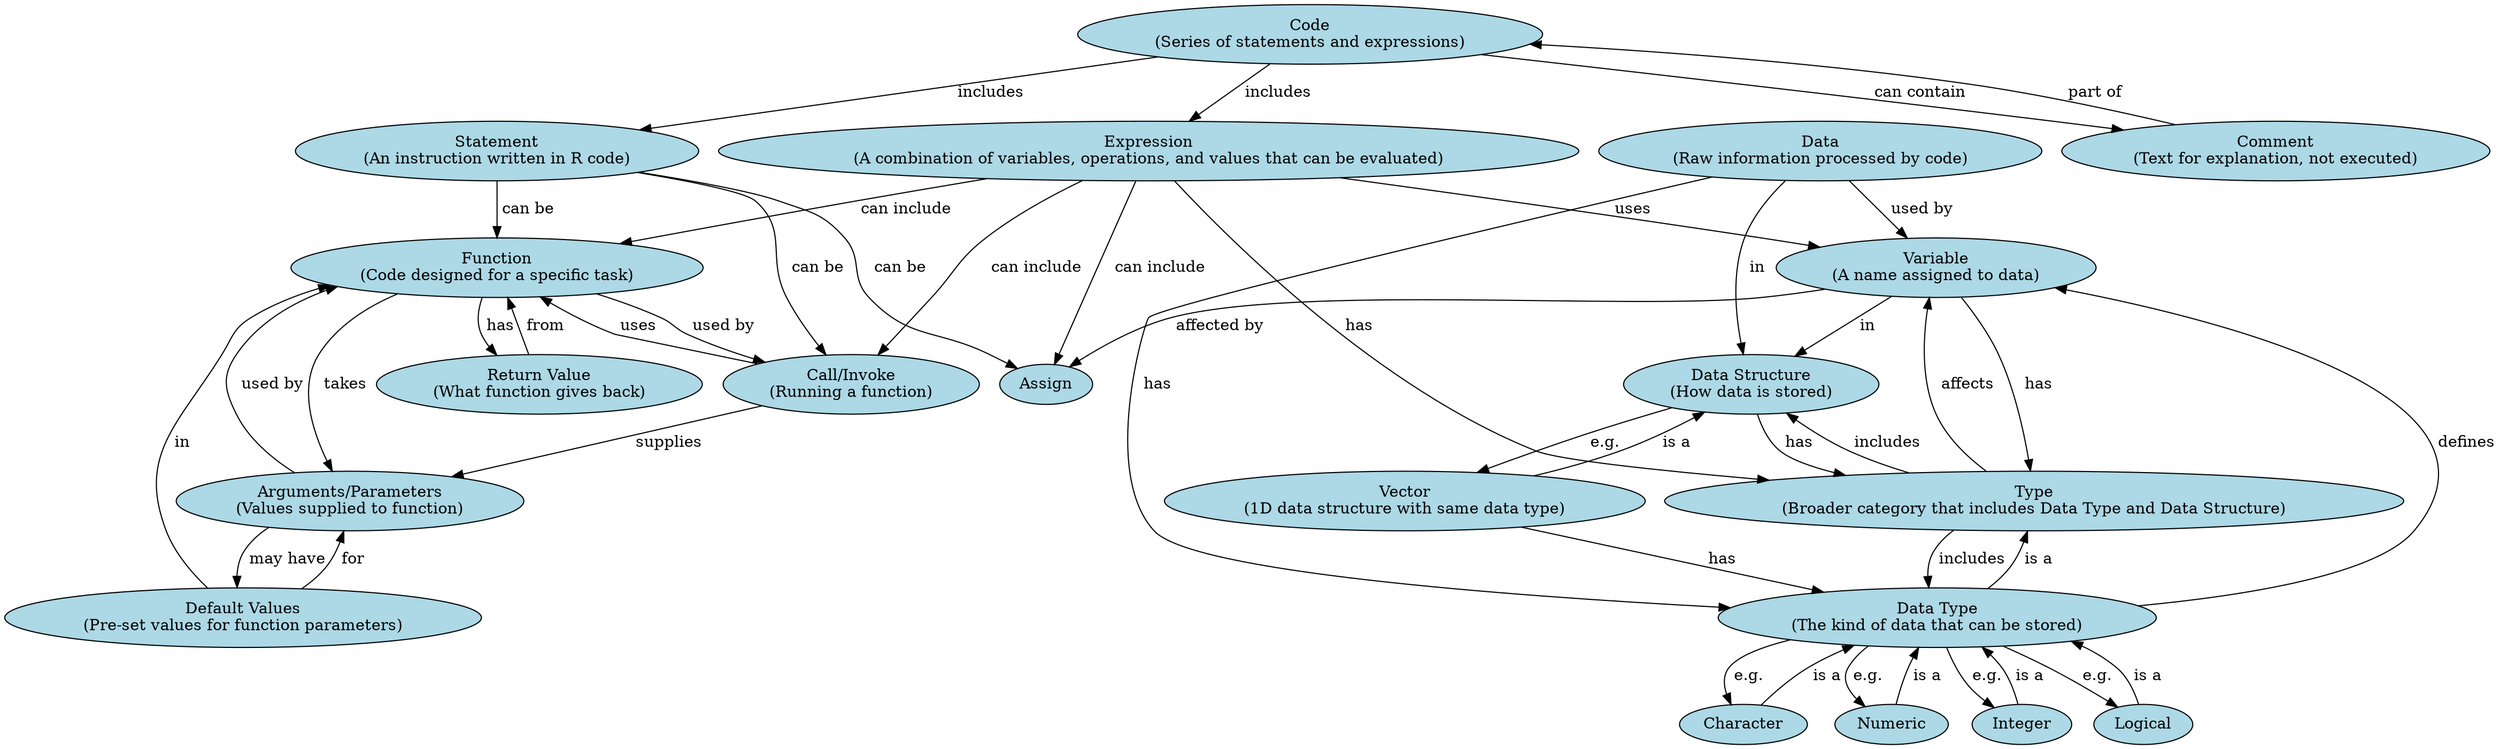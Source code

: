 // can be rendered here https://dreampuf.github.io/GraphvizOnline

digraph G {
  // General graph settings
  graph [layout=dot]
  node [shape=ellipse, style=filled, fillcolor=lightblue]

  // Nodes
  Code [label="Code\n(Series of statements and expressions)"]
  Statement [label="Statement\n(An instruction written in R code)"]
  Expression [label="Expression\n(A combination of variables, operations, and values that can be evaluated)"]
  Comment [label="Comment\n(Text for explanation, not executed)"]
  Data [label="Data\n(Raw information processed by code)"]
  Variable [label="Variable\n(A name assigned to data)"]
  DataStructure [label="Data Structure\n(How data is stored)"]
  DataType [label="Data Type\n(The kind of data that can be stored)"]
  Type [label="Type\n(Broader category that includes Data Type and Data Structure)"]
  Function [label="Function\n(Code designed for a specific task)"]
  CallInvoke [label="Call/Invoke\n(Running a function)"]
  Arguments [label="Arguments/Parameters\n(Values supplied to function)"]
  DefaultValues [label="Default Values\n(Pre-set values for function parameters)"]
  ReturnValue [label="Return Value\n(What function gives back)"]
  Vector [label="Vector\n(1D data structure with same data type)"]
  Character [label="Character"]
  Numeric [label="Numeric"]
  Integer [label="Integer"]
  Logical [label="Logical"]

  // Edges with labels
  Code -> Statement [label=" includes"]
  Code -> Expression [label=" includes"]
  Code -> Comment [label=" can contain"]
  Statement -> Function [label=" can be"]
  Statement -> Assign [label=" can be"]
  Statement -> CallInvoke [label=" can be"]
  Expression -> Function [label=" can include"]
  Expression -> Assign [label=" can include"]
  Expression -> CallInvoke [label=" can include"]
  Expression -> Type [label=" has"]
  Expression -> Variable [label=" uses"]
  Comment -> Code [label=" part of"]
  Data -> Variable [label=" used by"]
  Data -> DataType [label=" has"]
  Data -> DataStructure [label=" in"]
  Variable -> Assign [label=" affected by"]
  Variable -> Type [label=" has"]
  Variable -> DataStructure [label=" in"]
  DataStructure -> Vector [label=" e.g."]
  DataStructure -> Type [label=" has"]
  DataType -> Variable [label=" defines"]
  DataType -> Type [label=" is a"]
  DataType -> Character [label=" e.g."]
  DataType -> Numeric [label=" e.g."]
  DataType -> Integer [label=" e.g."]
  DataType -> Logical [label=" e.g."]
  Type -> Variable [label=" affects"]
  Type -> DataType [label=" includes"]
  Type -> DataStructure [label=" includes"]
  Function -> CallInvoke [label=" used by"]
  Function -> Arguments [label=" takes"]
  Function -> ReturnValue [label=" has"]
  CallInvoke -> Function [label=" uses"]
  CallInvoke -> Arguments [label=" supplies"]
  Arguments -> DefaultValues [label=" may have"]
  Arguments -> Function [label=" used by"]
  DefaultValues -> Arguments [label=" for"]
  DefaultValues -> Function [label=" in"]
  ReturnValue -> Function [label=" from"]
  Vector -> DataStructure [label=" is a"]
  Vector -> DataType [label=" has"]
  Character -> DataType [label=" is a"]
  Numeric -> DataType [label=" is a"]
  Integer -> DataType [label=" is a"]
  Logical -> DataType [label=" is a"]
}
